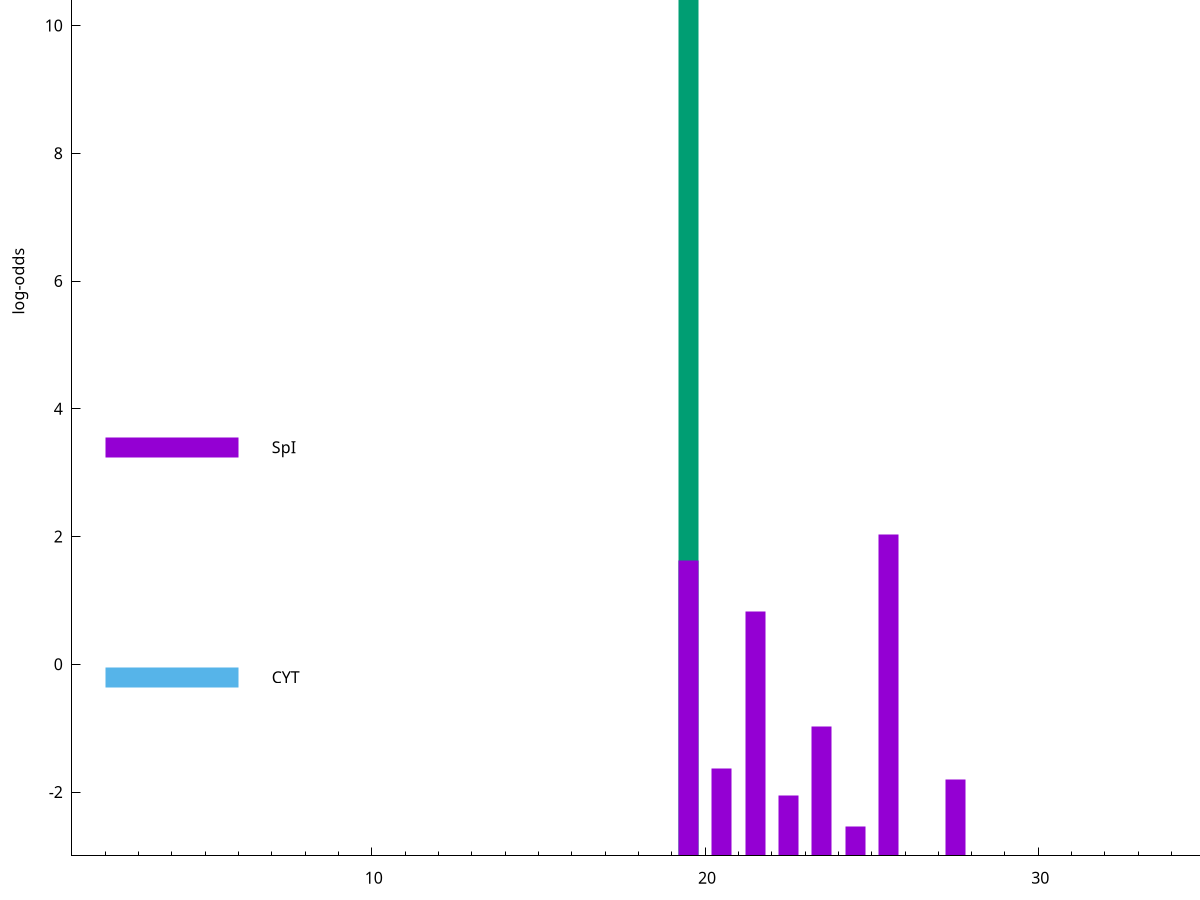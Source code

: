 set title "LipoP predictions for SRR4017925.gff"
set size 2., 1.4
set xrange [1:70] 
set mxtics 10
set yrange [-3:15]
set y2range [0:18]
set ylabel "log-odds"
set term postscript eps color solid "Helvetica" 30
set output "SRR4017925.gff29.eps"
set arrow from 2,12.958 to 6,12.958 nohead lt 2 lw 20
set label "SpII" at 7,12.958
set arrow from 2,3.39861 to 6,3.39861 nohead lt 1 lw 20
set label "SpI" at 7,3.39861
set arrow from 2,-0.200913 to 6,-0.200913 nohead lt 3 lw 20
set label "CYT" at 7,-0.200913
set arrow from 2,12.958 to 6,12.958 nohead lt 2 lw 20
set label "SpII" at 7,12.958
# NOTE: The scores below are the log-odds scores with the threshold
# NOTE: subtracted (a hack to make gnuplot make the histogram all
# NOTE: look nice).
plot "-" axes x1y2 title "" with impulses lt 2 lw 20, "-" axes x1y2 title "" with impulses lt 1 lw 20
19.500000 15.958000
e
25.500000 5.026150
19.500000 4.630430
21.500000 3.827990
23.500000 2.033336
20.500000 1.373030
27.500000 1.193560
22.500000 0.953180
24.500000 0.454440
e
exit
